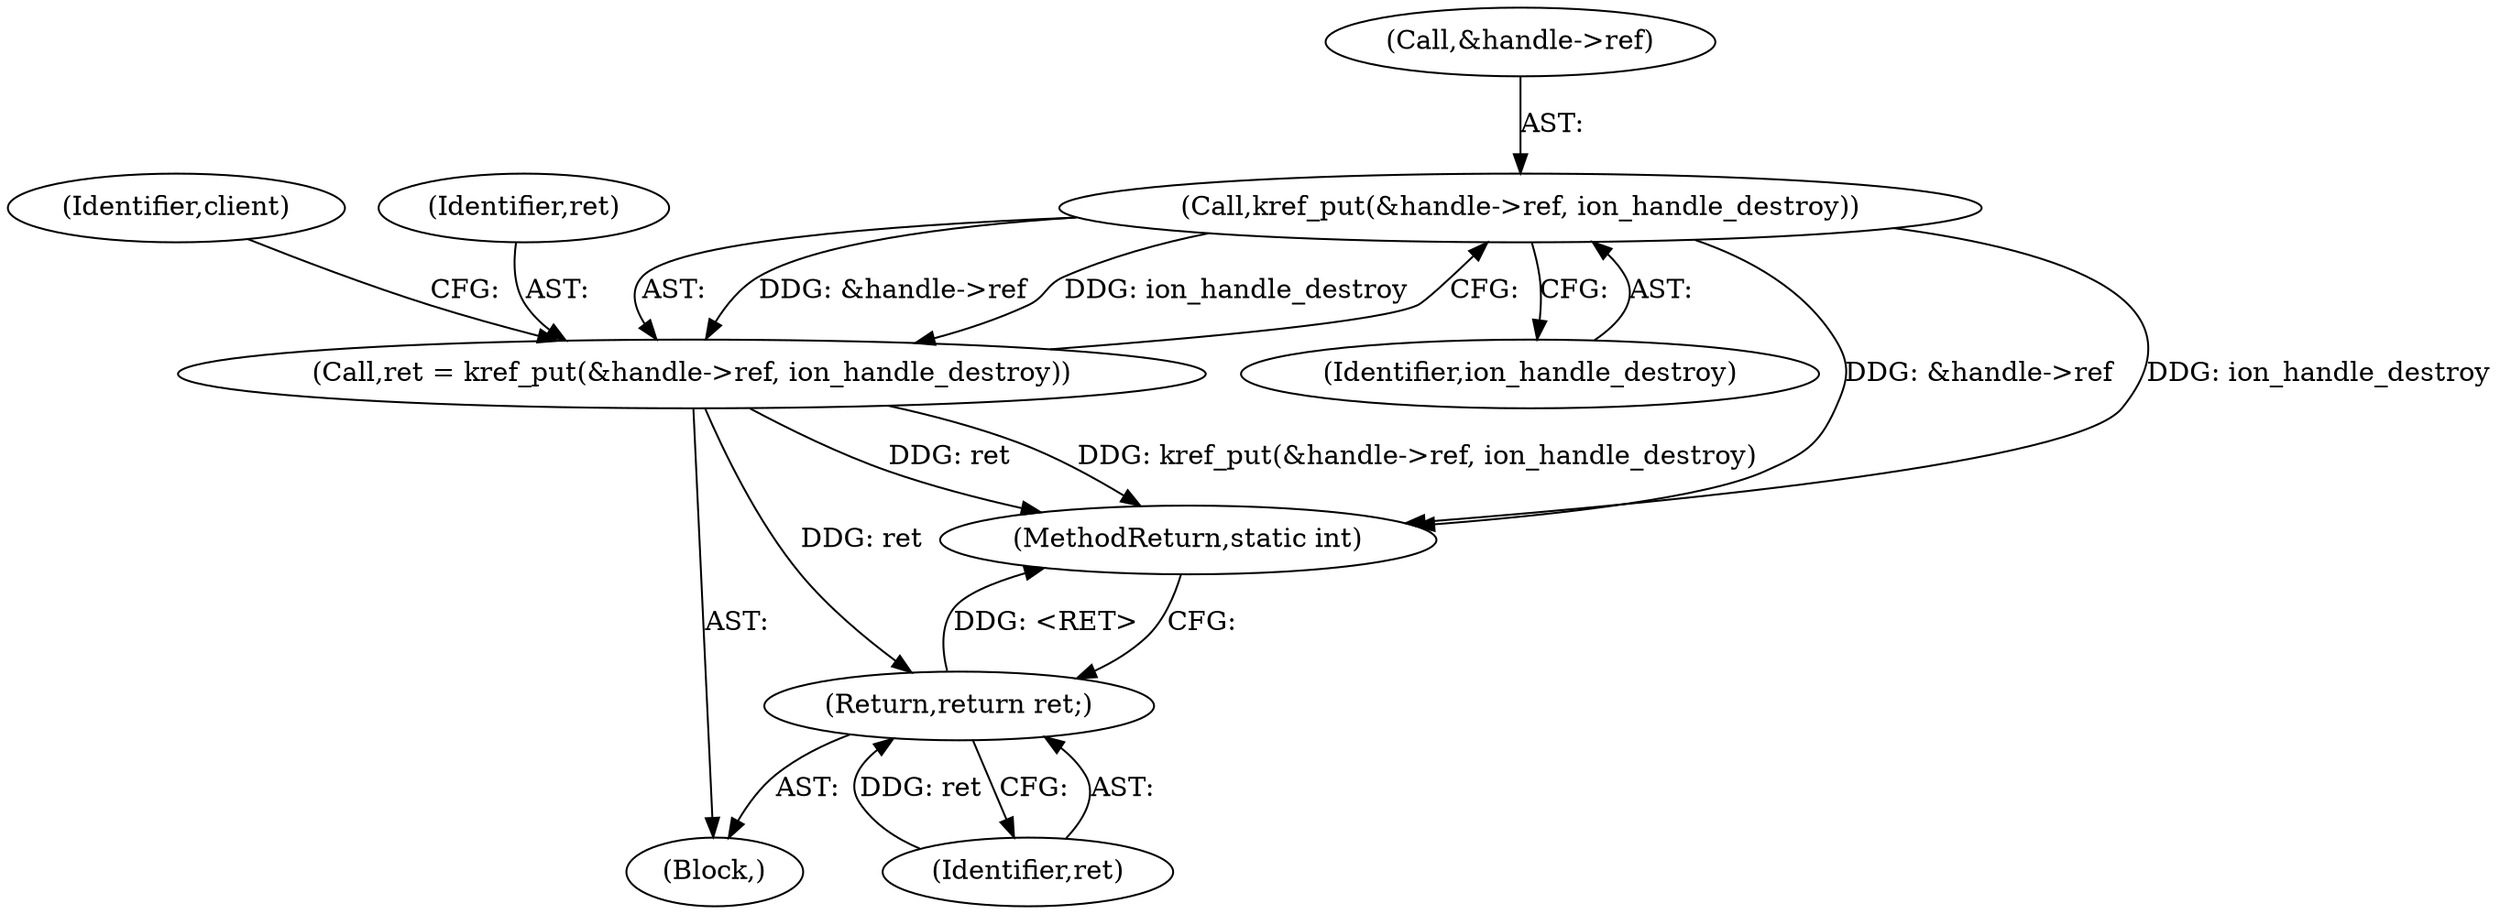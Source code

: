 digraph "1_linux_9590232bb4f4cc824f3425a6e1349afbe6d6d2b7_1@del" {
"1000117" [label="(Call,kref_put(&handle->ref, ion_handle_destroy))"];
"1000115" [label="(Call,ret = kref_put(&handle->ref, ion_handle_destroy))"];
"1000128" [label="(Return,return ret;)"];
"1000129" [label="(Identifier,ret)"];
"1000102" [label="(Block,)"];
"1000126" [label="(Identifier,client)"];
"1000115" [label="(Call,ret = kref_put(&handle->ref, ion_handle_destroy))"];
"1000116" [label="(Identifier,ret)"];
"1000128" [label="(Return,return ret;)"];
"1000122" [label="(Identifier,ion_handle_destroy)"];
"1000118" [label="(Call,&handle->ref)"];
"1000130" [label="(MethodReturn,static int)"];
"1000117" [label="(Call,kref_put(&handle->ref, ion_handle_destroy))"];
"1000117" -> "1000115"  [label="AST: "];
"1000117" -> "1000122"  [label="CFG: "];
"1000118" -> "1000117"  [label="AST: "];
"1000122" -> "1000117"  [label="AST: "];
"1000115" -> "1000117"  [label="CFG: "];
"1000117" -> "1000130"  [label="DDG: &handle->ref"];
"1000117" -> "1000130"  [label="DDG: ion_handle_destroy"];
"1000117" -> "1000115"  [label="DDG: &handle->ref"];
"1000117" -> "1000115"  [label="DDG: ion_handle_destroy"];
"1000115" -> "1000102"  [label="AST: "];
"1000116" -> "1000115"  [label="AST: "];
"1000126" -> "1000115"  [label="CFG: "];
"1000115" -> "1000130"  [label="DDG: kref_put(&handle->ref, ion_handle_destroy)"];
"1000115" -> "1000130"  [label="DDG: ret"];
"1000115" -> "1000128"  [label="DDG: ret"];
"1000128" -> "1000102"  [label="AST: "];
"1000128" -> "1000129"  [label="CFG: "];
"1000129" -> "1000128"  [label="AST: "];
"1000130" -> "1000128"  [label="CFG: "];
"1000128" -> "1000130"  [label="DDG: <RET>"];
"1000129" -> "1000128"  [label="DDG: ret"];
}

